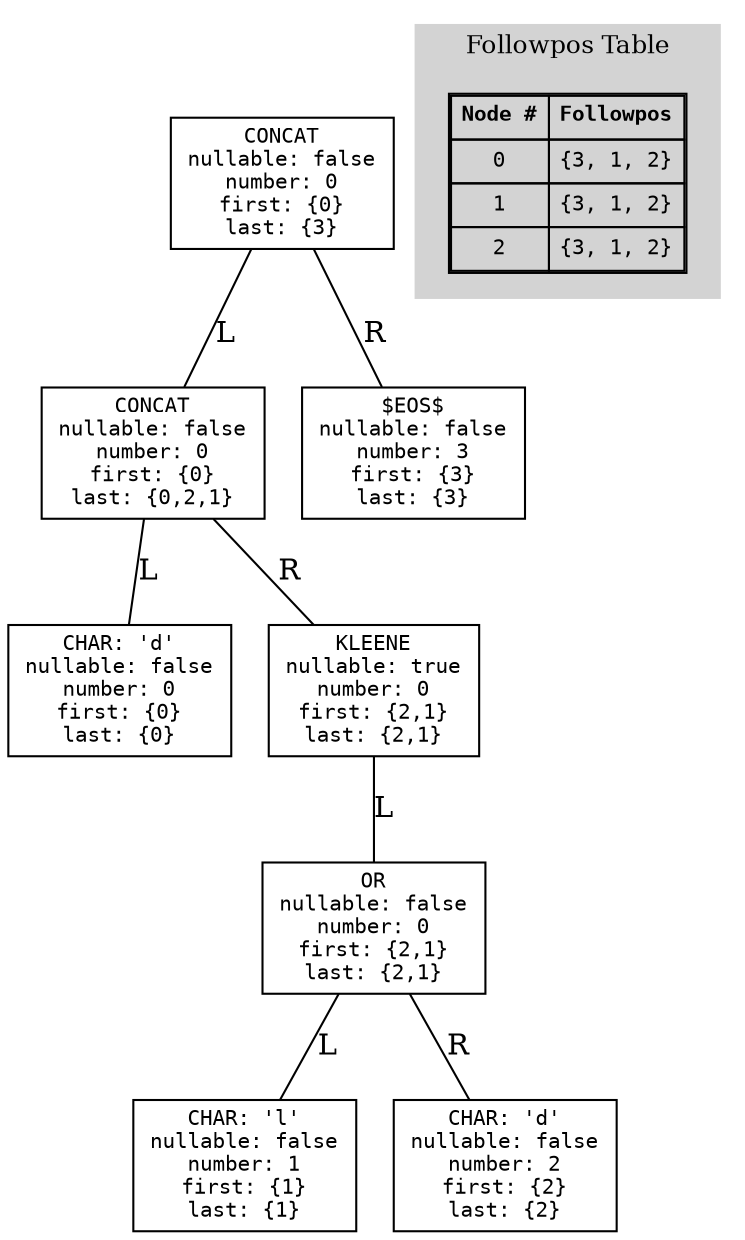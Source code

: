 digraph SyntaxTree {
  node [shape=box, fontname="Courier", fontsize=10];
  edge [arrowhead=none];

  0 [label="CONCAT\nnullable: false\nnumber: 0\nfirst: {0}\nlast: {3}"];
  1 [label="CONCAT\nnullable: false\nnumber: 0\nfirst: {0}\nlast: {0,2,1}"];
  2 [label="CHAR: 'd'\nnullable: false\nnumber: 0\nfirst: {0}\nlast: {0}"];
  1 -> 2 [label="L"];
  3 [label="KLEENE\nnullable: true\nnumber: 0\nfirst: {2,1}\nlast: {2,1}"];
  4 [label="OR\nnullable: false\nnumber: 0\nfirst: {2,1}\nlast: {2,1}"];
  5 [label="CHAR: 'l'\nnullable: false\nnumber: 1\nfirst: {1}\nlast: {1}"];
  4 -> 5 [label="L"];
  6 [label="CHAR: 'd'\nnullable: false\nnumber: 2\nfirst: {2}\nlast: {2}"];
  4 -> 6 [label="R"];
  3 -> 4 [label="L"];
  1 -> 3 [label="R"];
  0 -> 1 [label="L"];
  7 [label="$EOS$\nnullable: false\nnumber: 3\nfirst: {3}\nlast: {3}"];
  0 -> 7 [label="R"];

  subgraph cluster_followpos {
    label="Followpos Table";
    fontsize=12;
    style=filled;
    color=lightgrey;
    node [shape=plaintext];
    follow_table [label=<
      <table border="1" cellborder="1" cellspacing="0" cellpadding="4">
        <tr><td><b>Node #</b></td><td><b>Followpos</b></td></tr>
        <tr><td>0</td><td>{3, 1, 2}</td></tr>
        <tr><td>1</td><td>{3, 1, 2}</td></tr>
        <tr><td>2</td><td>{3, 1, 2}</td></tr>
      </table>
    >];
  }
}
